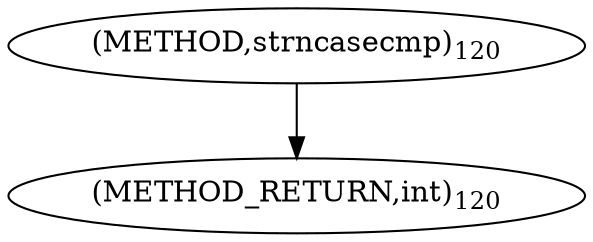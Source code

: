 digraph "strncasecmp" {  
"98969" [label = <(METHOD,strncasecmp)<SUB>120</SUB>> ]
"98973" [label = <(METHOD_RETURN,int)<SUB>120</SUB>> ]
  "98969" -> "98973" 
}
